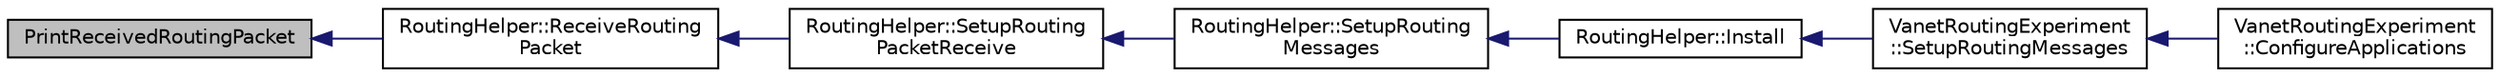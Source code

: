 digraph "PrintReceivedRoutingPacket"
{
  edge [fontname="Helvetica",fontsize="10",labelfontname="Helvetica",labelfontsize="10"];
  node [fontname="Helvetica",fontsize="10",shape=record];
  rankdir="LR";
  Node1 [label="PrintReceivedRoutingPacket",height=0.2,width=0.4,color="black", fillcolor="grey75", style="filled", fontcolor="black"];
  Node1 -> Node2 [dir="back",color="midnightblue",fontsize="10",style="solid"];
  Node2 [label="RoutingHelper::ReceiveRouting\lPacket",height=0.2,width=0.4,color="black", fillcolor="white", style="filled",URL="$db/d84/classRoutingHelper.html#afeb815b9dad464539adb7197af8e412f",tooltip="Process a received routing packet. "];
  Node2 -> Node3 [dir="back",color="midnightblue",fontsize="10",style="solid"];
  Node3 [label="RoutingHelper::SetupRouting\lPacketReceive",height=0.2,width=0.4,color="black", fillcolor="white", style="filled",URL="$db/d84/classRoutingHelper.html#a58fe834e212745d0f0dcb5909eb02dd8",tooltip="Sets up a routing packet for tranmission. "];
  Node3 -> Node4 [dir="back",color="midnightblue",fontsize="10",style="solid"];
  Node4 [label="RoutingHelper::SetupRouting\lMessages",height=0.2,width=0.4,color="black", fillcolor="white", style="filled",URL="$db/d84/classRoutingHelper.html#a31236f0ad47519ab251f93b9fe13013a",tooltip="Sets up routing messages on the nodes and their interfaces. "];
  Node4 -> Node5 [dir="back",color="midnightblue",fontsize="10",style="solid"];
  Node5 [label="RoutingHelper::Install",height=0.2,width=0.4,color="black", fillcolor="white", style="filled",URL="$db/d84/classRoutingHelper.html#aaf78f59b3e8259f18029a594acfc01b6",tooltip="Installs routing funcationality on nodes and their devices and interfaces. "];
  Node5 -> Node6 [dir="back",color="midnightblue",fontsize="10",style="solid"];
  Node6 [label="VanetRoutingExperiment\l::SetupRoutingMessages",height=0.2,width=0.4,color="black", fillcolor="white", style="filled",URL="$d7/d1b/classVanetRoutingExperiment.html#a43acab75ab7e3ed90764af8e53d622e5",tooltip="Set up generation of packets to be routed through the vehicular network. "];
  Node6 -> Node7 [dir="back",color="midnightblue",fontsize="10",style="solid"];
  Node7 [label="VanetRoutingExperiment\l::ConfigureApplications",height=0.2,width=0.4,color="black", fillcolor="white", style="filled",URL="$d7/d1b/classVanetRoutingExperiment.html#ac9ec4394e60b165e355ddbe1eecc78fd",tooltip="Configure applications. "];
}
